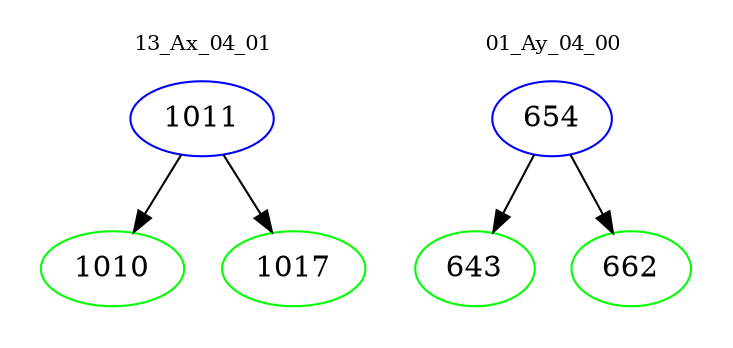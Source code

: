 digraph{
subgraph cluster_0 {
color = white
label = "13_Ax_04_01";
fontsize=10;
T0_1011 [label="1011", color="blue"]
T0_1011 -> T0_1010 [color="black"]
T0_1010 [label="1010", color="green"]
T0_1011 -> T0_1017 [color="black"]
T0_1017 [label="1017", color="green"]
}
subgraph cluster_1 {
color = white
label = "01_Ay_04_00";
fontsize=10;
T1_654 [label="654", color="blue"]
T1_654 -> T1_643 [color="black"]
T1_643 [label="643", color="green"]
T1_654 -> T1_662 [color="black"]
T1_662 [label="662", color="green"]
}
}

